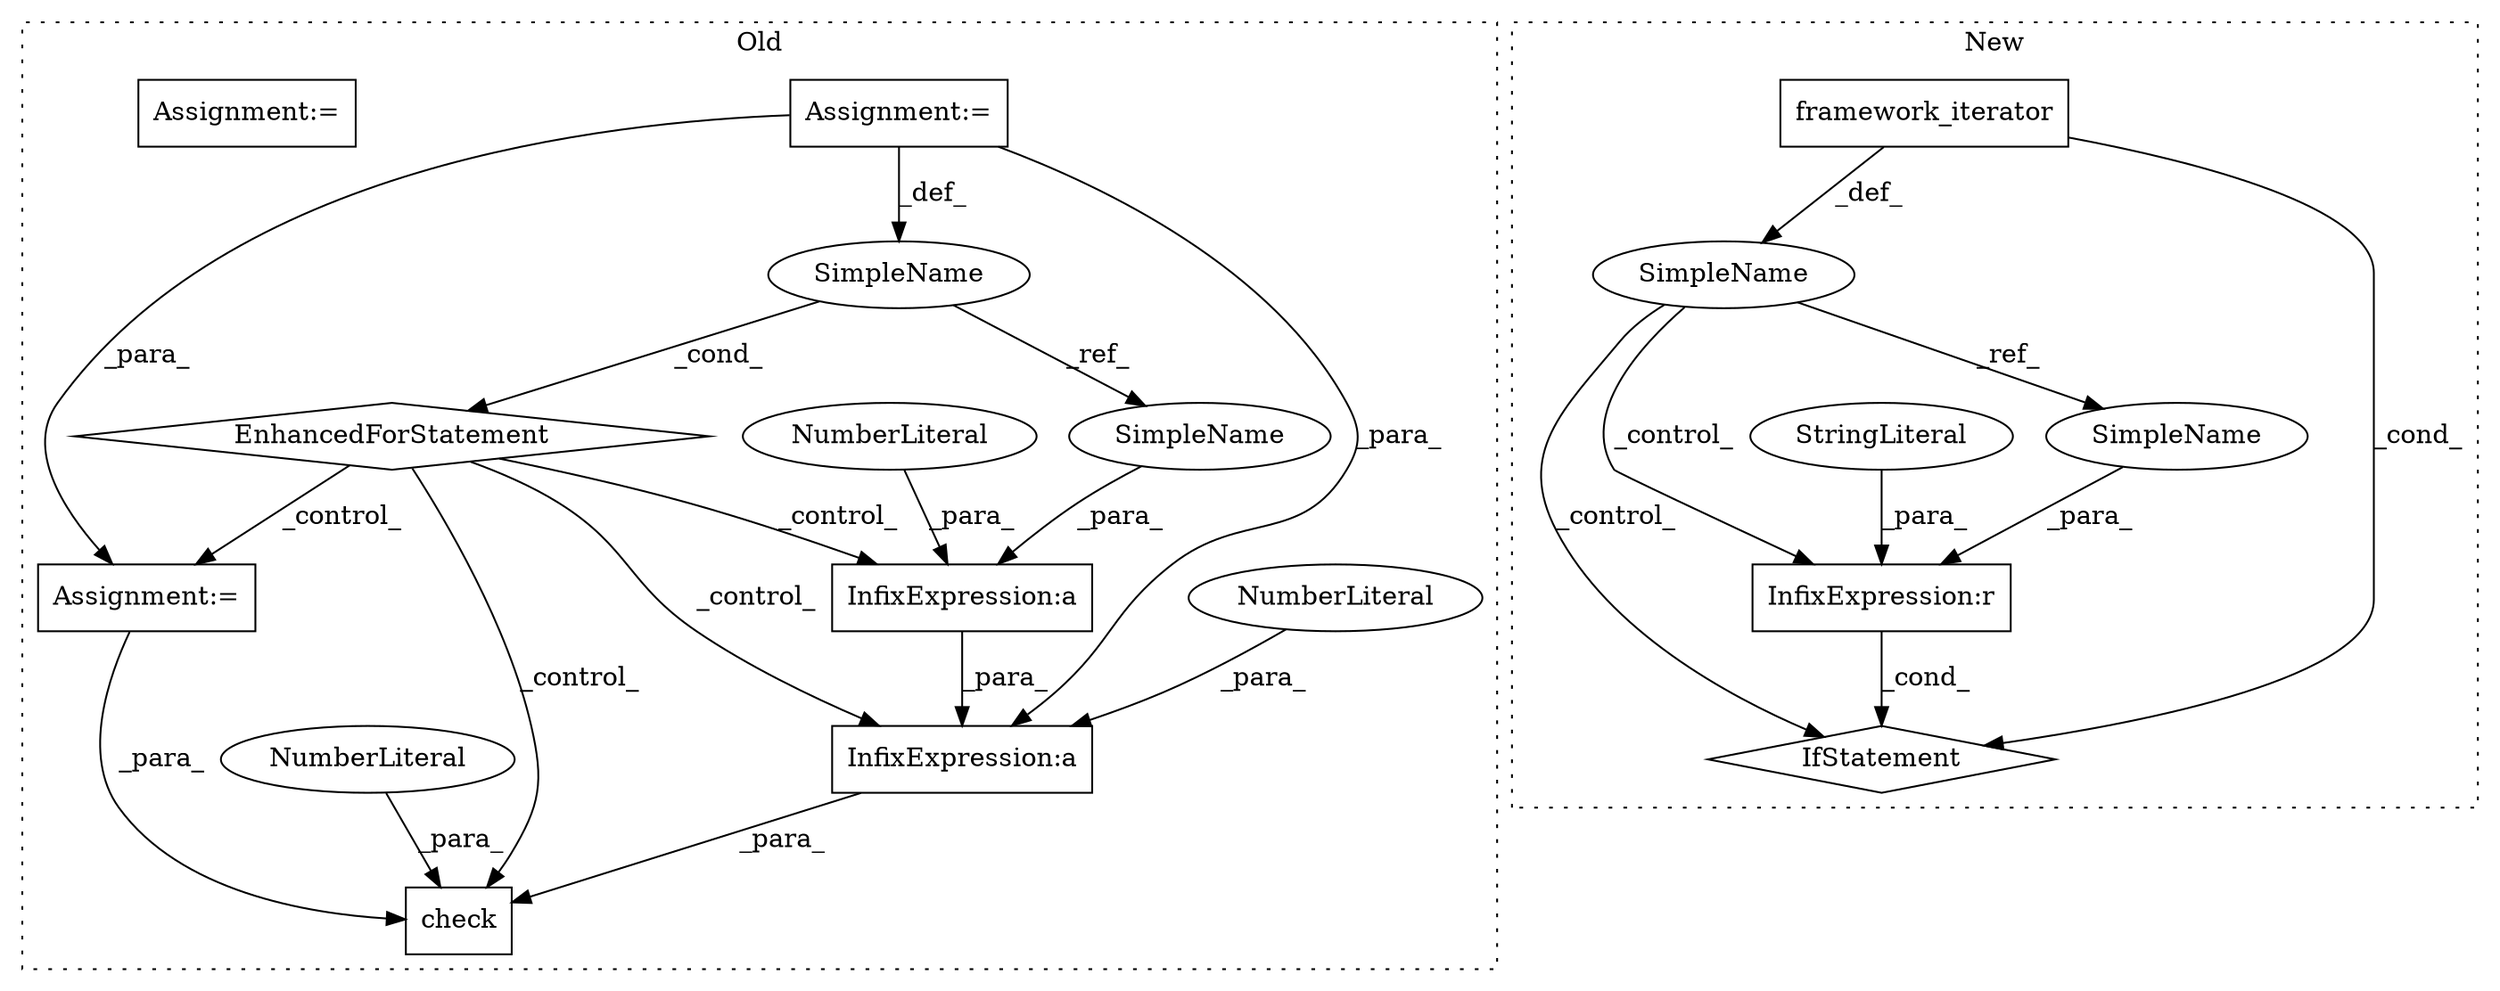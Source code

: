 digraph G {
subgraph cluster0 {
1 [label="check" a="32" s="2800,2857" l="6,1" shape="box"];
3 [label="EnhancedForStatement" a="70" s="2694,2761" l="57,2" shape="diamond"];
8 [label="Assignment:=" a="7" s="2694,2761" l="57,2" shape="box"];
9 [label="Assignment:=" a="7" s="2666" l="1" shape="box"];
10 [label="Assignment:=" a="7" s="2776" l="1" shape="box"];
11 [label="NumberLiteral" a="34" s="2856" l="1" shape="ellipse"];
12 [label="InfixExpression:a" a="27" s="2841" l="3" shape="box"];
13 [label="InfixExpression:a" a="27" s="2813" l="3" shape="box"];
14 [label="NumberLiteral" a="34" s="2844" l="3" shape="ellipse"];
15 [label="NumberLiteral" a="34" s="2810" l="3" shape="ellipse"];
16 [label="SimpleName" a="42" s="2755" l="1" shape="ellipse"];
18 [label="SimpleName" a="42" s="2840" l="1" shape="ellipse"];
label = "Old";
style="dotted";
}
subgraph cluster1 {
2 [label="framework_iterator" a="32" s="2253,2311" l="19,1" shape="box"];
4 [label="SimpleName" a="42" s="2248" l="2" shape="ellipse"];
5 [label="InfixExpression:r" a="27" s="2330" l="4" shape="box"];
6 [label="StringLiteral" a="45" s="2334" l="7" shape="ellipse"];
7 [label="IfStatement" a="25" s="2342" l="3" shape="diamond"];
17 [label="SimpleName" a="42" s="2328" l="2" shape="ellipse"];
label = "New";
style="dotted";
}
2 -> 4 [label="_def_"];
2 -> 7 [label="_cond_"];
3 -> 10 [label="_control_"];
3 -> 1 [label="_control_"];
3 -> 13 [label="_control_"];
3 -> 12 [label="_control_"];
4 -> 17 [label="_ref_"];
4 -> 7 [label="_control_"];
4 -> 5 [label="_control_"];
5 -> 7 [label="_cond_"];
6 -> 5 [label="_para_"];
8 -> 16 [label="_def_"];
8 -> 13 [label="_para_"];
8 -> 10 [label="_para_"];
10 -> 1 [label="_para_"];
11 -> 1 [label="_para_"];
12 -> 13 [label="_para_"];
13 -> 1 [label="_para_"];
14 -> 12 [label="_para_"];
15 -> 13 [label="_para_"];
16 -> 3 [label="_cond_"];
16 -> 18 [label="_ref_"];
17 -> 5 [label="_para_"];
18 -> 12 [label="_para_"];
}